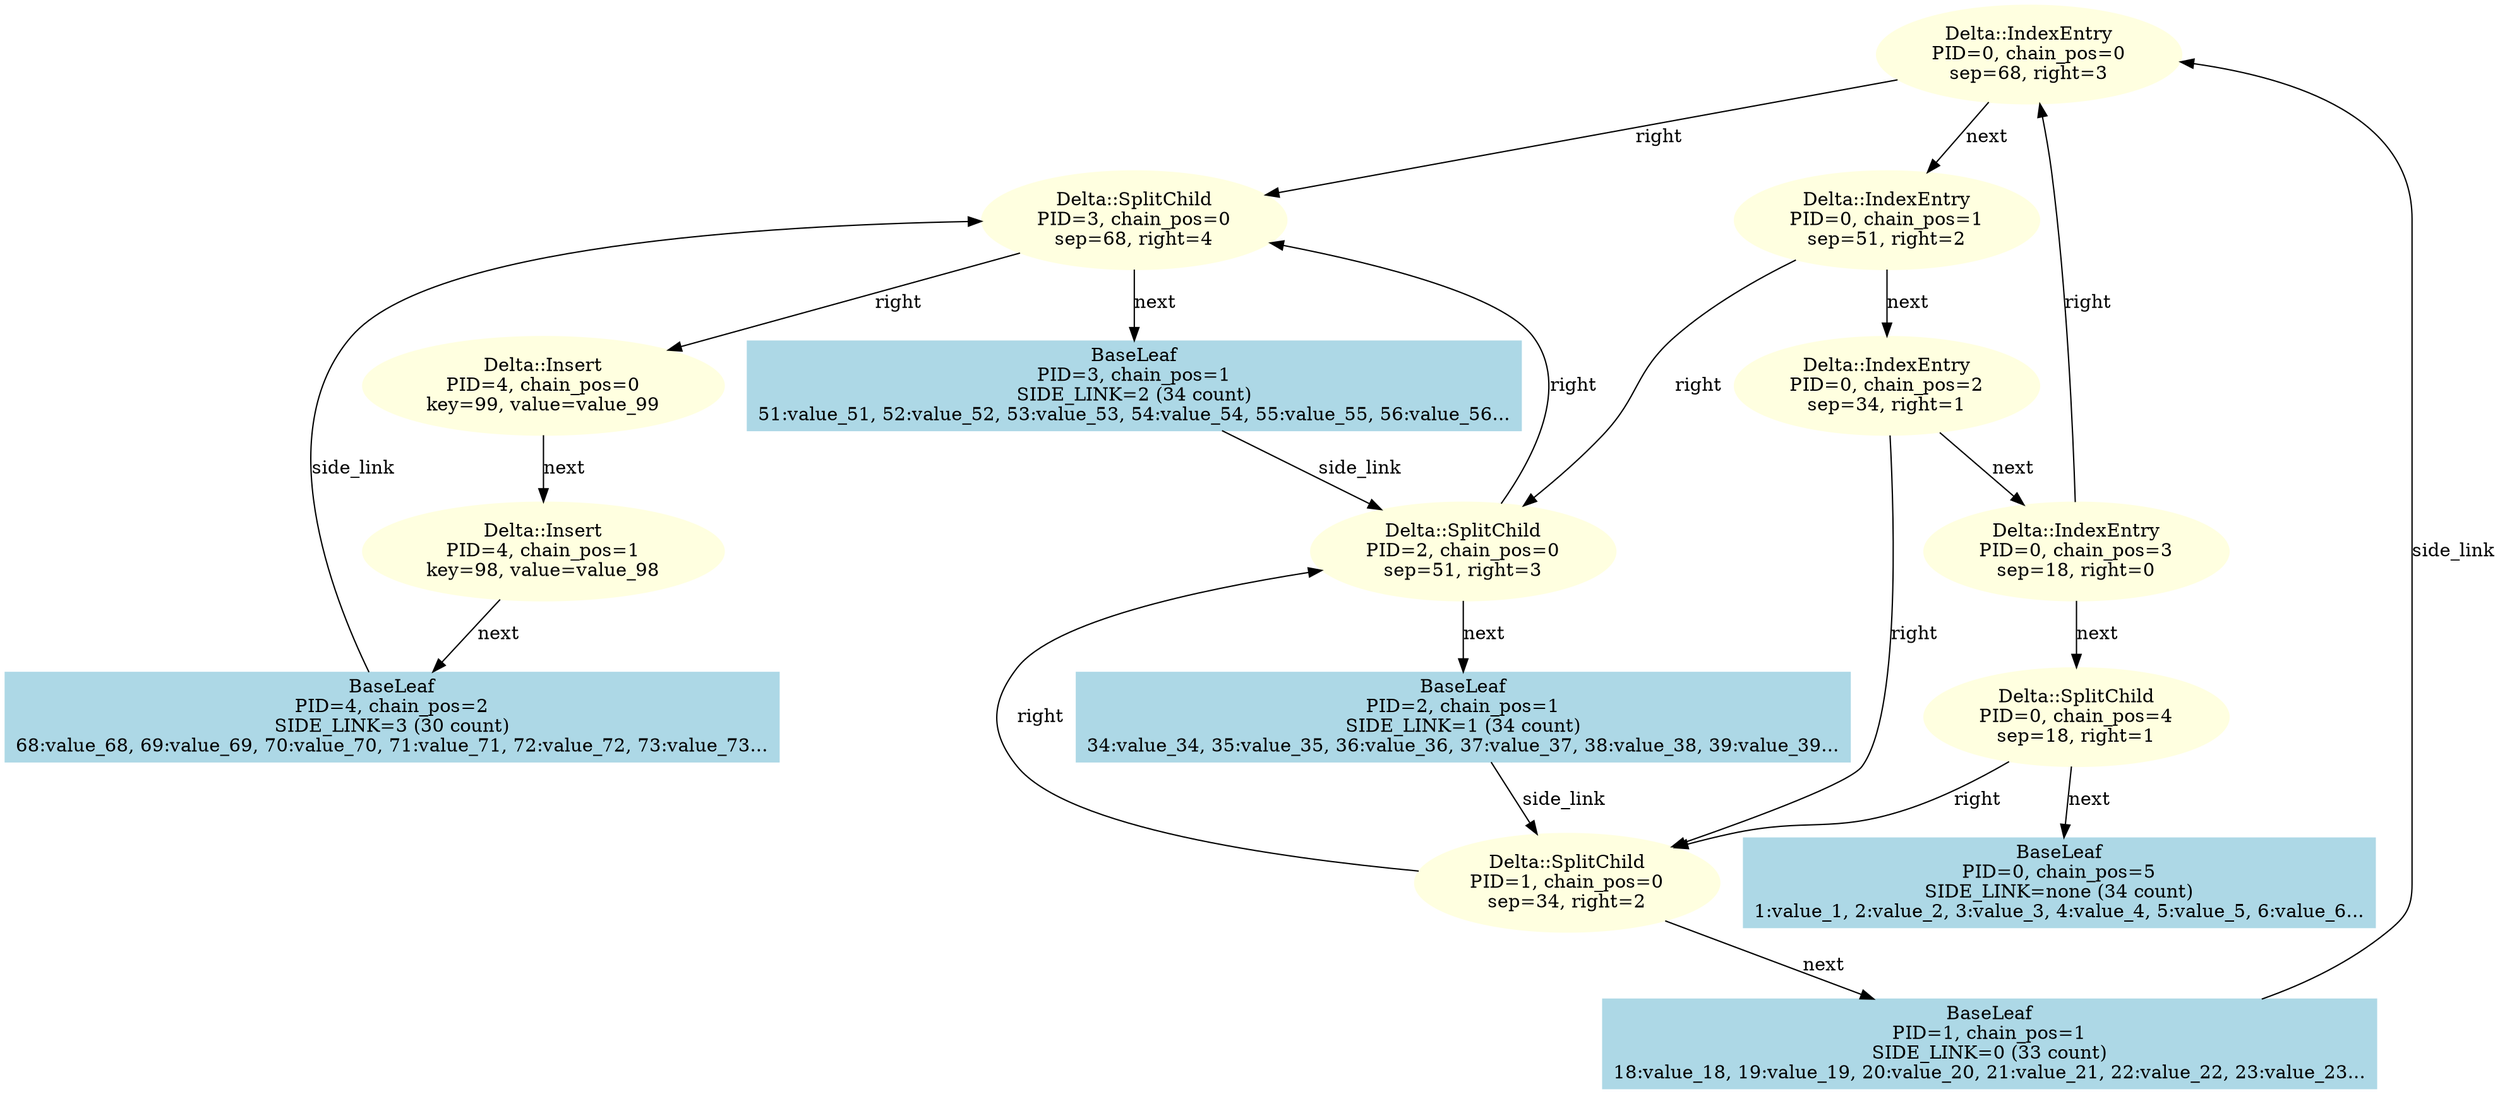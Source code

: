 digraph bwtree {
    node0[label="Delta::IndexEntry\nPID=0, chain_pos=0\nsep=68, right=3"][style="filled"][color="lightyellow"][shape="ellipse"];
    node1[label="Delta::SplitChild\nPID=3, chain_pos=0\nsep=68, right=4"][style="filled"][color="lightyellow"][shape="ellipse"];
    node2[label="Delta::Insert\nPID=4, chain_pos=0\nkey=99, value=value_99"][style="filled"][color="lightyellow"][shape="ellipse"];
    node3[label="Delta::Insert\nPID=4, chain_pos=1\nkey=98, value=value_98"][style="filled"][color="lightyellow"][shape="ellipse"];
    node4[label="BaseLeaf\nPID=4, chain_pos=2\nSIDE_LINK=3 (30 count)\n68:value_68, 69:value_69, 70:value_70, 71:value_71, 72:value_72, 73:value_73..."][style="filled"][color="lightblue"][shape="box"];
    node5[label="BaseLeaf\nPID=3, chain_pos=1\nSIDE_LINK=2 (34 count)\n51:value_51, 52:value_52, 53:value_53, 54:value_54, 55:value_55, 56:value_56..."][style="filled"][color="lightblue"][shape="box"];
    node6[label="Delta::IndexEntry\nPID=0, chain_pos=1\nsep=51, right=2"][style="filled"][color="lightyellow"][shape="ellipse"];
    node7[label="Delta::SplitChild\nPID=2, chain_pos=0\nsep=51, right=3"][style="filled"][color="lightyellow"][shape="ellipse"];
    node8[label="BaseLeaf\nPID=2, chain_pos=1\nSIDE_LINK=1 (34 count)\n34:value_34, 35:value_35, 36:value_36, 37:value_37, 38:value_38, 39:value_39..."][style="filled"][color="lightblue"][shape="box"];
    node9[label="Delta::IndexEntry\nPID=0, chain_pos=2\nsep=34, right=1"][style="filled"][color="lightyellow"][shape="ellipse"];
    node10[label="Delta::SplitChild\nPID=1, chain_pos=0\nsep=34, right=2"][style="filled"][color="lightyellow"][shape="ellipse"];
    node11[label="BaseLeaf\nPID=1, chain_pos=1\nSIDE_LINK=0 (33 count)\n18:value_18, 19:value_19, 20:value_20, 21:value_21, 22:value_22, 23:value_23..."][style="filled"][color="lightblue"][shape="box"];
    node12[label="Delta::IndexEntry\nPID=0, chain_pos=3\nsep=18, right=0"][style="filled"][color="lightyellow"][shape="ellipse"];
    node13[label="Delta::SplitChild\nPID=0, chain_pos=4\nsep=18, right=1"][style="filled"][color="lightyellow"][shape="ellipse"];
    node14[label="BaseLeaf\nPID=0, chain_pos=5\nSIDE_LINK=none (34 count)\n1:value_1, 2:value_2, 3:value_3, 4:value_4, 5:value_5, 6:value_6..."][style="filled"][color="lightblue"][shape="box"];
    node4 -> node1[label="side_link"];
    node3 -> node4[label="next"];
    node2 -> node3[label="next"];
    node1 -> node2[label="right"];
    node5 -> node7[label="side_link"];
    node1 -> node5[label="next"];
    node0 -> node1[label="right"];
    node7 -> node1[label="right"];
    node8 -> node10[label="side_link"];
    node7 -> node8[label="next"];
    node6 -> node7[label="right"];
    node10 -> node7[label="right"];
    node11 -> node0[label="side_link"];
    node10 -> node11[label="next"];
    node9 -> node10[label="right"];
    node12 -> node0[label="right"];
    node13 -> node10[label="right"];
    node13 -> node14[label="next"];
    node12 -> node13[label="next"];
    node9 -> node12[label="next"];
    node6 -> node9[label="next"];
    node0 -> node6[label="next"];
}
